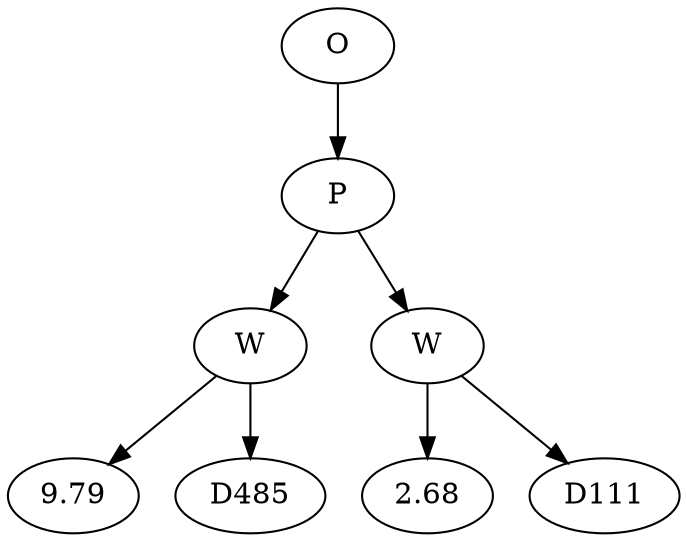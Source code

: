 // Tree
digraph {
	3045380 [label=O]
	3045381 [label=P]
	3045380 -> 3045381
	3045382 [label=W]
	3045381 -> 3045382
	3045383 [label=9.79]
	3045382 -> 3045383
	3045384 [label=D485]
	3045382 -> 3045384
	3045385 [label=W]
	3045381 -> 3045385
	3045386 [label=2.68]
	3045385 -> 3045386
	3045387 [label=D111]
	3045385 -> 3045387
}
